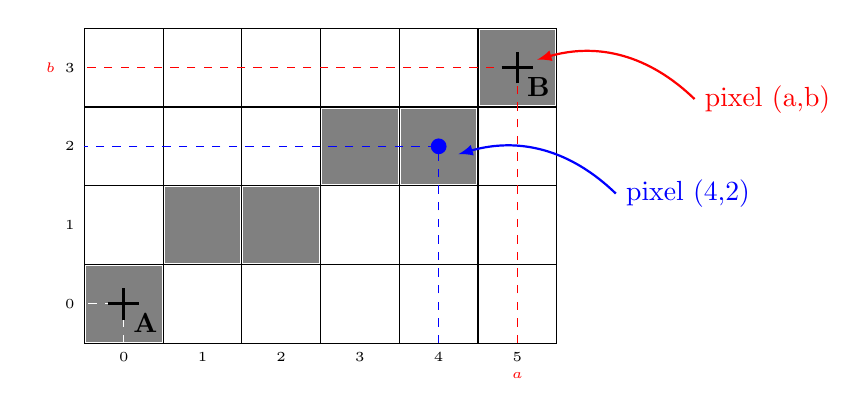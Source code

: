 \tikzstyle{arrow} = [->,>=latex,thick]
\begin{tikzpicture}[scale=1]

\def\xmax{5}
\def\ymax{3}
\pgfmathsetmacro\xmaxplus{int(\xmax +1)}
\pgfmathsetmacro\ymaxplus{int(\ymax +1)}

\newcommand{\pixel}[2]{\fill[gray] (#1-0.48,#2-0.48) rectangle ++(0.96,0.96);}

\newcommand{\cross}[3]{
\draw[black,very thick] (#1-0.2,#2)--++(0.4,0);
\draw[black,very thick] (#1,#2-0.2)--++(0,0.4);
\node[black, below right] at (#1,#2) {#3};
}

\draw[thin,xshift=-0.5cm,yshift=-0.5cm] (0,0) grid (\xmaxplus,\ymaxplus);

%\draw[arrow,thick] (0,0)--(\xmax+1,0) node[right]{$i$};
%\draw[arrow,thick] (0,0)--(0,\ymax+1) node[above]{$j$};

\foreach \x in {0,...,\xmax}{
    \node[below] at (\x,-0.5) {\tiny $\x$};
}
\foreach \y in {0,...,\ymax}{
    \node[left] at (-0.5,\y) {\tiny $\y$};
}

% Pixel of the segments from (0,0) to (a,b)
\pgfmathsetmacro\a{\xmax}
\pgfmathsetmacro\b{\ymax}

\foreach \i in {0,...,\a}{
  \pgfmathtruncatemacro\j{round(\i*\b/\a-0.01)};
  \pixel{\i}{\j};
 
} 
% Rk : the "-0.01" is because round(0.5)=1 and we want round(0.5)=0

\draw[dashed, white] (0,-0.5) -- (0,0) -- (-0.5,0);
\cross{0}{0}{$\mathbf{A}$};


\draw[dashed, red] (5,-0.5) -- (5,3) -- (-0.5,3);
\draw[arrow,<-,red] (5.25,3.1) to[bend left] ++(2,-0.5) node[right]{pixel (a,b)};
\node[below,red] at (5,-0.75) {\tiny $a$};
\node[left,red] at (-0.75,3) {\tiny $b$};

\cross{\a}{\b}{$\mathbf{B}$};

\draw[dashed, blue] (4,-0.5) -- (4,2) -- (-0.5,2);
\draw[arrow,<-,blue] (4.25,1.9) to[bend left] ++(2,-0.5) node[right]{pixel (4,2)};
\fill[blue] (4,2) circle (0.1);



%\fill[blue] (4,2) circle (0.1);

\end{tikzpicture}